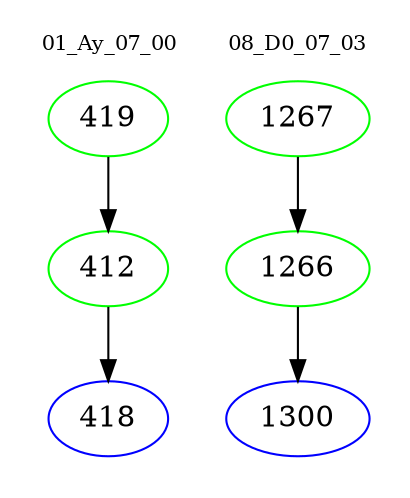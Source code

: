 digraph{
subgraph cluster_0 {
color = white
label = "01_Ay_07_00";
fontsize=10;
T0_419 [label="419", color="green"]
T0_419 -> T0_412 [color="black"]
T0_412 [label="412", color="green"]
T0_412 -> T0_418 [color="black"]
T0_418 [label="418", color="blue"]
}
subgraph cluster_1 {
color = white
label = "08_D0_07_03";
fontsize=10;
T1_1267 [label="1267", color="green"]
T1_1267 -> T1_1266 [color="black"]
T1_1266 [label="1266", color="green"]
T1_1266 -> T1_1300 [color="black"]
T1_1300 [label="1300", color="blue"]
}
}

